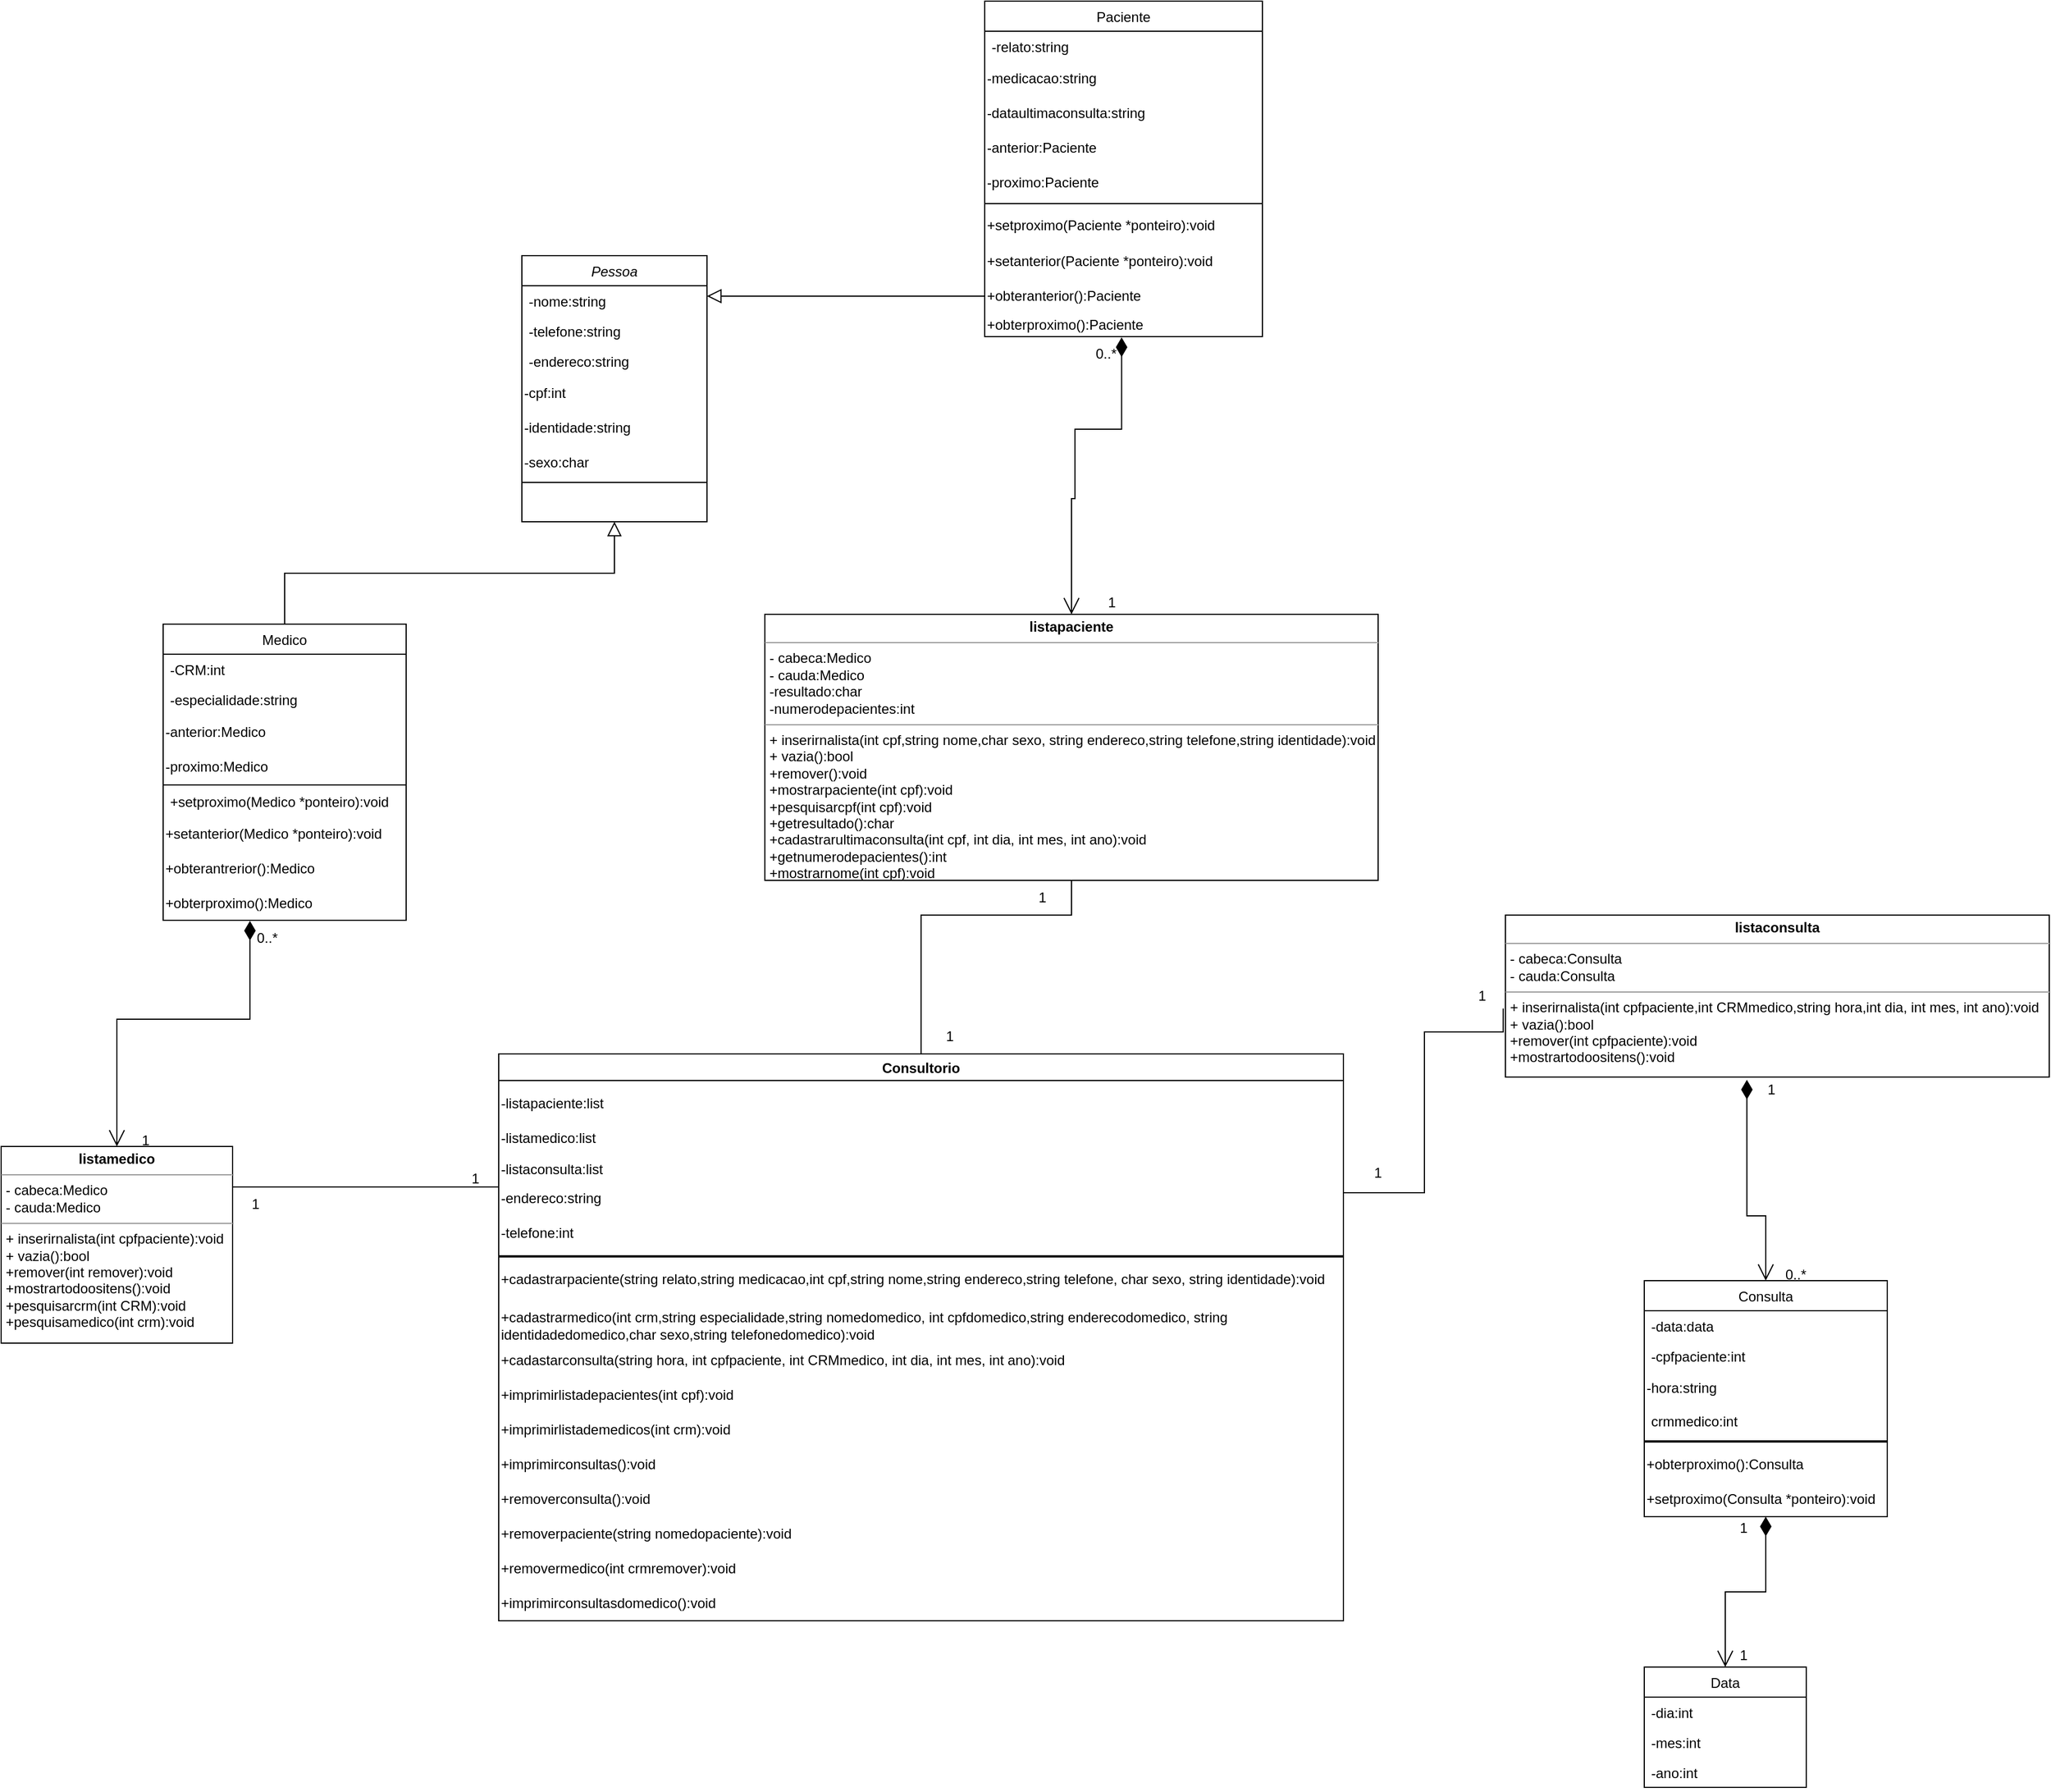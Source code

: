 <mxfile>
    <diagram id="C5RBs43oDa-KdzZeNtuy" name="Page-1">
        <mxGraphModel dx="3249" dy="2225" grid="1" gridSize="10" guides="1" tooltips="1" connect="1" arrows="1" fold="1" page="1" pageScale="1" pageWidth="827" pageHeight="1169" math="0" shadow="0">
            <root>
                <mxCell id="WIyWlLk6GJQsqaUBKTNV-0"/>
                <mxCell id="WIyWlLk6GJQsqaUBKTNV-1" parent="WIyWlLk6GJQsqaUBKTNV-0"/>
                <mxCell id="273" value="Pessoa" style="swimlane;fontStyle=2;align=center;verticalAlign=top;childLayout=stackLayout;horizontal=1;startSize=26;horizontalStack=0;resizeParent=1;resizeLast=0;collapsible=1;marginBottom=0;rounded=0;shadow=0;strokeWidth=1;" vertex="1" parent="WIyWlLk6GJQsqaUBKTNV-1">
                    <mxGeometry x="170" y="10" width="160" height="230" as="geometry">
                        <mxRectangle x="230" y="140" width="160" height="26" as="alternateBounds"/>
                    </mxGeometry>
                </mxCell>
                <mxCell id="274" value="-nome:string" style="text;align=left;verticalAlign=top;spacingLeft=4;spacingRight=4;overflow=hidden;rotatable=0;points=[[0,0.5],[1,0.5]];portConstraint=eastwest;" vertex="1" parent="273">
                    <mxGeometry y="26" width="160" height="26" as="geometry"/>
                </mxCell>
                <mxCell id="275" value="-telefone:string" style="text;align=left;verticalAlign=top;spacingLeft=4;spacingRight=4;overflow=hidden;rotatable=0;points=[[0,0.5],[1,0.5]];portConstraint=eastwest;rounded=0;shadow=0;html=0;" vertex="1" parent="273">
                    <mxGeometry y="52" width="160" height="26" as="geometry"/>
                </mxCell>
                <mxCell id="276" value="-endereco:string" style="text;align=left;verticalAlign=top;spacingLeft=4;spacingRight=4;overflow=hidden;rotatable=0;points=[[0,0.5],[1,0.5]];portConstraint=eastwest;rounded=0;shadow=0;html=0;" vertex="1" parent="273">
                    <mxGeometry y="78" width="160" height="26" as="geometry"/>
                </mxCell>
                <mxCell id="277" value="-cpf:int" style="text;html=1;strokeColor=none;fillColor=none;align=left;verticalAlign=middle;whiteSpace=wrap;rounded=0;" vertex="1" parent="273">
                    <mxGeometry y="104" width="160" height="30" as="geometry"/>
                </mxCell>
                <mxCell id="278" value="-identidade:string" style="text;html=1;strokeColor=none;fillColor=none;align=left;verticalAlign=middle;whiteSpace=wrap;rounded=0;" vertex="1" parent="273">
                    <mxGeometry y="134" width="160" height="30" as="geometry"/>
                </mxCell>
                <mxCell id="279" value="-sexo:char" style="text;html=1;strokeColor=none;fillColor=none;align=left;verticalAlign=middle;whiteSpace=wrap;rounded=0;" vertex="1" parent="273">
                    <mxGeometry y="164" width="160" height="30" as="geometry"/>
                </mxCell>
                <mxCell id="280" value="" style="line;html=1;strokeWidth=1;align=left;verticalAlign=middle;spacingTop=-1;spacingLeft=3;spacingRight=3;rotatable=0;labelPosition=right;points=[];portConstraint=eastwest;" vertex="1" parent="273">
                    <mxGeometry y="194" width="160" height="4" as="geometry"/>
                </mxCell>
                <mxCell id="281" value="Medico" style="swimlane;fontStyle=0;align=center;verticalAlign=top;childLayout=stackLayout;horizontal=1;startSize=26;horizontalStack=0;resizeParent=1;resizeLast=0;collapsible=1;marginBottom=0;rounded=0;shadow=0;strokeWidth=1;" vertex="1" parent="WIyWlLk6GJQsqaUBKTNV-1">
                    <mxGeometry x="-140" y="328.5" width="210" height="256" as="geometry">
                        <mxRectangle x="130" y="380" width="160" height="26" as="alternateBounds"/>
                    </mxGeometry>
                </mxCell>
                <mxCell id="282" value="-CRM:int" style="text;align=left;verticalAlign=top;spacingLeft=4;spacingRight=4;overflow=hidden;rotatable=0;points=[[0,0.5],[1,0.5]];portConstraint=eastwest;" vertex="1" parent="281">
                    <mxGeometry y="26" width="210" height="26" as="geometry"/>
                </mxCell>
                <mxCell id="283" value="-especialidade:string" style="text;align=left;verticalAlign=top;spacingLeft=4;spacingRight=4;overflow=hidden;rotatable=0;points=[[0,0.5],[1,0.5]];portConstraint=eastwest;rounded=0;shadow=0;html=0;" vertex="1" parent="281">
                    <mxGeometry y="52" width="210" height="26" as="geometry"/>
                </mxCell>
                <mxCell id="284" value="-anterior:Medico" style="text;html=1;strokeColor=none;fillColor=none;align=left;verticalAlign=middle;whiteSpace=wrap;rounded=0;" vertex="1" parent="281">
                    <mxGeometry y="78" width="210" height="30" as="geometry"/>
                </mxCell>
                <mxCell id="285" value="-proximo:Medico" style="text;html=1;strokeColor=none;fillColor=none;align=left;verticalAlign=middle;whiteSpace=wrap;rounded=0;" vertex="1" parent="281">
                    <mxGeometry y="108" width="210" height="30" as="geometry"/>
                </mxCell>
                <mxCell id="286" value="" style="line;html=1;strokeWidth=1;align=left;verticalAlign=middle;spacingTop=-1;spacingLeft=3;spacingRight=3;rotatable=0;labelPosition=right;points=[];portConstraint=eastwest;" vertex="1" parent="281">
                    <mxGeometry y="138" width="210" height="2" as="geometry"/>
                </mxCell>
                <mxCell id="287" value="+setproximo(Medico *ponteiro):void" style="text;align=left;verticalAlign=top;spacingLeft=4;spacingRight=4;overflow=hidden;rotatable=0;points=[[0,0.5],[1,0.5]];portConstraint=eastwest;" vertex="1" parent="281">
                    <mxGeometry y="140" width="210" height="26" as="geometry"/>
                </mxCell>
                <mxCell id="288" value="+setanterior(Medico *ponteiro):void" style="text;html=1;strokeColor=none;fillColor=none;align=left;verticalAlign=middle;whiteSpace=wrap;rounded=0;" vertex="1" parent="281">
                    <mxGeometry y="166" width="210" height="30" as="geometry"/>
                </mxCell>
                <mxCell id="289" value="+obterantrerior():Medico" style="text;html=1;strokeColor=none;fillColor=none;align=left;verticalAlign=middle;whiteSpace=wrap;rounded=0;" vertex="1" parent="281">
                    <mxGeometry y="196" width="210" height="30" as="geometry"/>
                </mxCell>
                <mxCell id="290" value="+obterproximo():Medico" style="text;html=1;align=left;verticalAlign=middle;resizable=0;points=[];autosize=1;strokeColor=none;fillColor=none;" vertex="1" parent="281">
                    <mxGeometry y="226" width="210" height="30" as="geometry"/>
                </mxCell>
                <mxCell id="291" value="" style="endArrow=block;endSize=10;endFill=0;shadow=0;strokeWidth=1;rounded=0;edgeStyle=elbowEdgeStyle;elbow=vertical;" edge="1" parent="WIyWlLk6GJQsqaUBKTNV-1" source="281" target="273">
                    <mxGeometry width="160" relative="1" as="geometry">
                        <mxPoint x="200" y="203" as="sourcePoint"/>
                        <mxPoint x="200" y="203" as="targetPoint"/>
                    </mxGeometry>
                </mxCell>
                <mxCell id="292" value="Paciente" style="swimlane;fontStyle=0;align=center;verticalAlign=top;childLayout=stackLayout;horizontal=1;startSize=26;horizontalStack=0;resizeParent=1;resizeLast=0;collapsible=1;marginBottom=0;rounded=0;shadow=0;strokeWidth=1;" vertex="1" parent="WIyWlLk6GJQsqaUBKTNV-1">
                    <mxGeometry x="570" y="-210" width="240" height="290" as="geometry">
                        <mxRectangle x="340" y="380" width="170" height="26" as="alternateBounds"/>
                    </mxGeometry>
                </mxCell>
                <mxCell id="293" value="-relato:string" style="text;align=left;verticalAlign=top;spacingLeft=4;spacingRight=4;overflow=hidden;rotatable=0;points=[[0,0.5],[1,0.5]];portConstraint=eastwest;" vertex="1" parent="292">
                    <mxGeometry y="26" width="240" height="26" as="geometry"/>
                </mxCell>
                <mxCell id="294" value="-medicacao:string" style="text;html=1;strokeColor=none;fillColor=none;align=left;verticalAlign=middle;whiteSpace=wrap;rounded=0;" vertex="1" parent="292">
                    <mxGeometry y="52" width="240" height="30" as="geometry"/>
                </mxCell>
                <mxCell id="295" value="-dataultimaconsulta:string" style="text;html=1;strokeColor=none;fillColor=none;align=left;verticalAlign=middle;whiteSpace=wrap;rounded=0;" vertex="1" parent="292">
                    <mxGeometry y="82" width="240" height="30" as="geometry"/>
                </mxCell>
                <mxCell id="296" value="-anterior:Paciente" style="text;html=1;strokeColor=none;fillColor=none;align=left;verticalAlign=middle;whiteSpace=wrap;rounded=0;" vertex="1" parent="292">
                    <mxGeometry y="112" width="240" height="30" as="geometry"/>
                </mxCell>
                <mxCell id="297" value="-proximo:Paciente" style="text;html=1;strokeColor=none;fillColor=none;align=left;verticalAlign=middle;whiteSpace=wrap;rounded=0;" vertex="1" parent="292">
                    <mxGeometry y="142" width="240" height="30" as="geometry"/>
                </mxCell>
                <mxCell id="298" value="" style="line;html=1;strokeWidth=1;align=left;verticalAlign=middle;spacingTop=-1;spacingLeft=3;spacingRight=3;rotatable=0;labelPosition=right;points=[];portConstraint=eastwest;" vertex="1" parent="292">
                    <mxGeometry y="172" width="240" height="6" as="geometry"/>
                </mxCell>
                <mxCell id="299" value="+setproximo(Paciente *ponteiro):void" style="text;html=1;strokeColor=none;fillColor=none;align=left;verticalAlign=middle;whiteSpace=wrap;rounded=0;" vertex="1" parent="292">
                    <mxGeometry y="178" width="240" height="32" as="geometry"/>
                </mxCell>
                <mxCell id="300" value="+setanterior(Paciente *ponteiro):void" style="text;html=1;strokeColor=none;fillColor=none;align=left;verticalAlign=middle;whiteSpace=wrap;rounded=0;" vertex="1" parent="292">
                    <mxGeometry y="210" width="240" height="30" as="geometry"/>
                </mxCell>
                <mxCell id="301" value="+obteranterior():Paciente" style="text;html=1;strokeColor=none;fillColor=none;align=left;verticalAlign=middle;whiteSpace=wrap;rounded=0;" vertex="1" parent="292">
                    <mxGeometry y="240" width="240" height="30" as="geometry"/>
                </mxCell>
                <mxCell id="302" value="+obterproximo():Paciente" style="text;html=1;align=left;verticalAlign=middle;resizable=0;points=[];autosize=1;strokeColor=none;fillColor=none;" vertex="1" parent="292">
                    <mxGeometry y="270" width="240" height="20" as="geometry"/>
                </mxCell>
                <mxCell id="303" value="" style="endArrow=block;endSize=10;endFill=0;shadow=0;strokeWidth=1;rounded=0;edgeStyle=elbowEdgeStyle;elbow=vertical;" edge="1" parent="WIyWlLk6GJQsqaUBKTNV-1" source="292" target="273">
                    <mxGeometry width="160" relative="1" as="geometry">
                        <mxPoint x="210" y="373" as="sourcePoint"/>
                        <mxPoint x="310" y="271" as="targetPoint"/>
                    </mxGeometry>
                </mxCell>
                <mxCell id="304" value="Consultorio" style="swimlane;align=center;" vertex="1" parent="WIyWlLk6GJQsqaUBKTNV-1">
                    <mxGeometry x="150" y="700" width="730" height="490" as="geometry"/>
                </mxCell>
                <mxCell id="305" value="" style="line;strokeWidth=2;html=1;" vertex="1" parent="304">
                    <mxGeometry y="100" width="730" height="150" as="geometry"/>
                </mxCell>
                <mxCell id="306" value="-listamedico:list" style="text;html=1;strokeColor=none;fillColor=none;align=left;verticalAlign=middle;whiteSpace=wrap;rounded=0;" vertex="1" parent="304">
                    <mxGeometry y="58" width="200" height="30" as="geometry"/>
                </mxCell>
                <mxCell id="307" value="-listapaciente:list" style="text;html=1;strokeColor=none;fillColor=none;align=left;verticalAlign=middle;whiteSpace=wrap;rounded=0;" vertex="1" parent="304">
                    <mxGeometry y="28" width="200" height="30" as="geometry"/>
                </mxCell>
                <mxCell id="308" value="-listaconsulta:list" style="text;html=1;strokeColor=none;fillColor=none;align=left;verticalAlign=middle;whiteSpace=wrap;rounded=0;" vertex="1" parent="304">
                    <mxGeometry y="85" width="200" height="30" as="geometry"/>
                </mxCell>
                <mxCell id="309" value="-endereco:string" style="text;html=1;strokeColor=none;fillColor=none;align=left;verticalAlign=middle;whiteSpace=wrap;rounded=0;" vertex="1" parent="304">
                    <mxGeometry y="110" width="200" height="30" as="geometry"/>
                </mxCell>
                <mxCell id="310" value="-telefone:int" style="text;html=1;strokeColor=none;fillColor=none;align=left;verticalAlign=middle;whiteSpace=wrap;rounded=0;" vertex="1" parent="304">
                    <mxGeometry y="140" width="190" height="30" as="geometry"/>
                </mxCell>
                <mxCell id="311" value="+cadastrarpaciente(string relato,string medicacao,int cpf,string nome,string endereco,string telefone, char sexo, string identidade):void" style="text;html=1;strokeColor=none;fillColor=none;align=left;verticalAlign=middle;whiteSpace=wrap;rounded=0;" vertex="1" parent="304">
                    <mxGeometry y="180" width="730" height="30" as="geometry"/>
                </mxCell>
                <mxCell id="312" value="+cadastrarmedico(int crm,string especialidade,string nomedomedico, int cpfdomedico,string enderecodomedico, string identidadedomedico,char sexo,string telefonedomedico):void" style="text;html=1;strokeColor=none;fillColor=none;align=left;verticalAlign=middle;whiteSpace=wrap;rounded=0;" vertex="1" parent="304">
                    <mxGeometry y="220" width="730" height="30" as="geometry"/>
                </mxCell>
                <mxCell id="313" value="+cadastarconsulta(string hora, int cpfpaciente, int CRMmedico, int dia, int mes, int ano):void" style="text;html=1;strokeColor=none;fillColor=none;align=left;verticalAlign=middle;whiteSpace=wrap;rounded=0;" vertex="1" parent="304">
                    <mxGeometry y="250" width="730" height="30" as="geometry"/>
                </mxCell>
                <mxCell id="314" value="+imprimirlistadepacientes(int cpf):void" style="text;html=1;strokeColor=none;fillColor=none;align=left;verticalAlign=middle;whiteSpace=wrap;rounded=0;" vertex="1" parent="304">
                    <mxGeometry y="280" width="730" height="30" as="geometry"/>
                </mxCell>
                <mxCell id="315" value="+imprimirlistademedicos(int crm):void" style="text;html=1;strokeColor=none;fillColor=none;align=left;verticalAlign=middle;whiteSpace=wrap;rounded=0;" vertex="1" parent="304">
                    <mxGeometry y="310" width="730" height="30" as="geometry"/>
                </mxCell>
                <mxCell id="316" value="+imprimirconsultasdomedico():void" style="text;html=1;strokeColor=none;fillColor=none;align=left;verticalAlign=middle;whiteSpace=wrap;rounded=0;" vertex="1" parent="304">
                    <mxGeometry y="460" width="200" height="30" as="geometry"/>
                </mxCell>
                <mxCell id="317" value="+imprimirconsultas():void" style="text;html=1;strokeColor=none;fillColor=none;align=left;verticalAlign=middle;whiteSpace=wrap;rounded=0;" vertex="1" parent="WIyWlLk6GJQsqaUBKTNV-1">
                    <mxGeometry x="150" y="1040" width="200" height="30" as="geometry"/>
                </mxCell>
                <mxCell id="318" value="+removerconsulta():void" style="text;html=1;strokeColor=none;fillColor=none;align=left;verticalAlign=middle;whiteSpace=wrap;rounded=0;" vertex="1" parent="WIyWlLk6GJQsqaUBKTNV-1">
                    <mxGeometry x="150" y="1070" width="200" height="30" as="geometry"/>
                </mxCell>
                <mxCell id="319" value="+removerpaciente(string nomedopaciente):void" style="text;html=1;strokeColor=none;fillColor=none;align=left;verticalAlign=middle;whiteSpace=wrap;rounded=0;" vertex="1" parent="WIyWlLk6GJQsqaUBKTNV-1">
                    <mxGeometry x="150" y="1100" width="730" height="30" as="geometry"/>
                </mxCell>
                <mxCell id="320" value="+removermedico(int crmremover):void" style="text;html=1;strokeColor=none;fillColor=none;align=left;verticalAlign=middle;whiteSpace=wrap;rounded=0;" vertex="1" parent="WIyWlLk6GJQsqaUBKTNV-1">
                    <mxGeometry x="150" y="1130" width="730" height="30" as="geometry"/>
                </mxCell>
                <mxCell id="321" value="Consulta" style="swimlane;fontStyle=0;childLayout=stackLayout;horizontal=1;startSize=26;fillColor=none;horizontalStack=0;resizeParent=1;resizeParentMax=0;resizeLast=0;collapsible=1;marginBottom=0;" vertex="1" parent="WIyWlLk6GJQsqaUBKTNV-1">
                    <mxGeometry x="1140" y="896" width="210" height="204" as="geometry"/>
                </mxCell>
                <mxCell id="322" value="-data:data" style="text;strokeColor=none;fillColor=none;align=left;verticalAlign=top;spacingLeft=4;spacingRight=4;overflow=hidden;rotatable=0;points=[[0,0.5],[1,0.5]];portConstraint=eastwest;" vertex="1" parent="321">
                    <mxGeometry y="26" width="210" height="26" as="geometry"/>
                </mxCell>
                <mxCell id="323" value="-cpfpaciente:int" style="text;strokeColor=none;fillColor=none;align=left;verticalAlign=top;spacingLeft=4;spacingRight=4;overflow=hidden;rotatable=0;points=[[0,0.5],[1,0.5]];portConstraint=eastwest;" vertex="1" parent="321">
                    <mxGeometry y="52" width="210" height="26" as="geometry"/>
                </mxCell>
                <mxCell id="324" value="-hora:string" style="text;html=1;strokeColor=none;fillColor=none;align=left;verticalAlign=middle;whiteSpace=wrap;rounded=0;" vertex="1" parent="321">
                    <mxGeometry y="78" width="210" height="30" as="geometry"/>
                </mxCell>
                <mxCell id="325" value="crmmedico:int" style="text;strokeColor=none;fillColor=none;align=left;verticalAlign=top;spacingLeft=4;spacingRight=4;overflow=hidden;rotatable=0;points=[[0,0.5],[1,0.5]];portConstraint=eastwest;" vertex="1" parent="321">
                    <mxGeometry y="108" width="210" height="26" as="geometry"/>
                </mxCell>
                <mxCell id="326" value="" style="line;strokeWidth=2;html=1;" vertex="1" parent="321">
                    <mxGeometry y="134" width="210" height="10" as="geometry"/>
                </mxCell>
                <mxCell id="327" value="+obterproximo():Consulta" style="text;html=1;strokeColor=none;fillColor=none;align=left;verticalAlign=middle;whiteSpace=wrap;rounded=0;" vertex="1" parent="321">
                    <mxGeometry y="144" width="210" height="30" as="geometry"/>
                </mxCell>
                <mxCell id="328" value="+setproximo(Consulta *ponteiro):void" style="text;html=1;strokeColor=none;fillColor=none;align=left;verticalAlign=middle;whiteSpace=wrap;rounded=0;" vertex="1" parent="321">
                    <mxGeometry y="174" width="210" height="30" as="geometry"/>
                </mxCell>
                <mxCell id="329" value="Data" style="swimlane;fontStyle=0;childLayout=stackLayout;horizontal=1;startSize=26;fillColor=none;horizontalStack=0;resizeParent=1;resizeParentMax=0;resizeLast=0;collapsible=1;marginBottom=0;" vertex="1" parent="WIyWlLk6GJQsqaUBKTNV-1">
                    <mxGeometry x="1140" y="1230" width="140" height="104" as="geometry"/>
                </mxCell>
                <mxCell id="330" value="-dia:int" style="text;strokeColor=none;fillColor=none;align=left;verticalAlign=top;spacingLeft=4;spacingRight=4;overflow=hidden;rotatable=0;points=[[0,0.5],[1,0.5]];portConstraint=eastwest;" vertex="1" parent="329">
                    <mxGeometry y="26" width="140" height="26" as="geometry"/>
                </mxCell>
                <mxCell id="331" value="-mes:int" style="text;strokeColor=none;fillColor=none;align=left;verticalAlign=top;spacingLeft=4;spacingRight=4;overflow=hidden;rotatable=0;points=[[0,0.5],[1,0.5]];portConstraint=eastwest;" vertex="1" parent="329">
                    <mxGeometry y="52" width="140" height="26" as="geometry"/>
                </mxCell>
                <mxCell id="332" value="-ano:int" style="text;strokeColor=none;fillColor=none;align=left;verticalAlign=top;spacingLeft=4;spacingRight=4;overflow=hidden;rotatable=0;points=[[0,0.5],[1,0.5]];portConstraint=eastwest;" vertex="1" parent="329">
                    <mxGeometry y="78" width="140" height="26" as="geometry"/>
                </mxCell>
                <mxCell id="333" value="0..*" style="text;html=1;strokeColor=none;fillColor=none;align=center;verticalAlign=middle;whiteSpace=wrap;rounded=0;" vertex="1" parent="WIyWlLk6GJQsqaUBKTNV-1">
                    <mxGeometry x="1241" y="876" width="60" height="30" as="geometry"/>
                </mxCell>
                <mxCell id="334" value="1" style="text;html=1;strokeColor=none;fillColor=none;align=center;verticalAlign=middle;whiteSpace=wrap;rounded=0;" vertex="1" parent="WIyWlLk6GJQsqaUBKTNV-1">
                    <mxGeometry x="980" y="641" width="40" height="18" as="geometry"/>
                </mxCell>
                <mxCell id="335" value="0..*" style="text;html=1;strokeColor=none;fillColor=none;align=center;verticalAlign=middle;whiteSpace=wrap;rounded=0;" vertex="1" parent="WIyWlLk6GJQsqaUBKTNV-1">
                    <mxGeometry x="645" y="80" width="60" height="30" as="geometry"/>
                </mxCell>
                <mxCell id="336" value="1" style="text;html=1;strokeColor=none;fillColor=none;align=center;verticalAlign=middle;whiteSpace=wrap;rounded=0;" vertex="1" parent="WIyWlLk6GJQsqaUBKTNV-1">
                    <mxGeometry x="1240" y="722" width="20" height="18" as="geometry"/>
                </mxCell>
                <mxCell id="337" value="1" style="text;html=1;strokeColor=none;fillColor=none;align=center;verticalAlign=middle;whiteSpace=wrap;rounded=0;" vertex="1" parent="WIyWlLk6GJQsqaUBKTNV-1">
                    <mxGeometry x="1211" y="1100" width="30" height="20" as="geometry"/>
                </mxCell>
                <mxCell id="338" value="1" style="text;html=1;strokeColor=none;fillColor=none;align=center;verticalAlign=middle;whiteSpace=wrap;rounded=0;" vertex="1" parent="WIyWlLk6GJQsqaUBKTNV-1">
                    <mxGeometry x="1211" y="1210" width="30" height="20" as="geometry"/>
                </mxCell>
                <mxCell id="339" value="1" style="text;html=1;strokeColor=none;fillColor=none;align=center;verticalAlign=middle;whiteSpace=wrap;rounded=0;" vertex="1" parent="WIyWlLk6GJQsqaUBKTNV-1">
                    <mxGeometry x="120" y="798" width="20" height="20" as="geometry"/>
                </mxCell>
                <mxCell id="340" value="0..*" style="text;html=1;strokeColor=none;fillColor=none;align=center;verticalAlign=middle;whiteSpace=wrap;rounded=0;" vertex="1" parent="WIyWlLk6GJQsqaUBKTNV-1">
                    <mxGeometry x="-80" y="585" width="60" height="30" as="geometry"/>
                </mxCell>
                <mxCell id="341" value="&lt;p style=&quot;margin:0px;margin-top:4px;text-align:center;&quot;&gt;&lt;b&gt;listamedico&lt;/b&gt;&lt;/p&gt;&lt;hr size=&quot;1&quot;&gt;&lt;p style=&quot;margin:0px;margin-left:4px;&quot;&gt;- cabeca:Medico&lt;br&gt;- cauda:Medico&lt;/p&gt;&lt;hr size=&quot;1&quot;&gt;&lt;p style=&quot;margin:0px;margin-left:4px;&quot;&gt;+ inserirnalista(int cpfpaciente):void&lt;br&gt;+ vazia():bool&lt;/p&gt;&lt;p style=&quot;margin:0px;margin-left:4px;&quot;&gt;+remover(int remover):void&lt;/p&gt;&lt;p style=&quot;margin:0px;margin-left:4px;&quot;&gt;+mostrartodoositens():void&lt;/p&gt;&lt;p style=&quot;margin:0px;margin-left:4px;&quot;&gt;+pesquisarcrm(int CRM):void&lt;/p&gt;&lt;p style=&quot;margin:0px;margin-left:4px;&quot;&gt;+pesquisamedico(int crm):void&lt;/p&gt;" style="verticalAlign=top;align=left;overflow=fill;fontSize=12;fontFamily=Helvetica;html=1;" vertex="1" parent="WIyWlLk6GJQsqaUBKTNV-1">
                    <mxGeometry x="-280" y="780" width="200" height="170" as="geometry"/>
                </mxCell>
                <mxCell id="342" value="" style="endArrow=open;html=1;endSize=12;startArrow=diamondThin;startSize=14;startFill=1;edgeStyle=orthogonalEdgeStyle;align=left;verticalAlign=bottom;rounded=0;exitX=0.25;exitY=0;exitDx=0;exitDy=0;entryX=0.5;entryY=0;entryDx=0;entryDy=0;" edge="1" parent="WIyWlLk6GJQsqaUBKTNV-1" source="340" target="341">
                    <mxGeometry x="-1" y="3" relative="1" as="geometry">
                        <mxPoint x="-80" y="700" as="sourcePoint"/>
                        <mxPoint x="-260" y="620" as="targetPoint"/>
                        <Array as="points">
                            <mxPoint x="-65" y="670"/>
                            <mxPoint x="-180" y="670"/>
                        </Array>
                    </mxGeometry>
                </mxCell>
                <mxCell id="343" value="1" style="text;html=1;strokeColor=none;fillColor=none;align=center;verticalAlign=middle;whiteSpace=wrap;rounded=0;" vertex="1" parent="WIyWlLk6GJQsqaUBKTNV-1">
                    <mxGeometry x="-80" y="820" width="40" height="20" as="geometry"/>
                </mxCell>
                <mxCell id="344" value="1" style="text;html=1;strokeColor=none;fillColor=none;align=center;verticalAlign=middle;whiteSpace=wrap;rounded=0;" vertex="1" parent="WIyWlLk6GJQsqaUBKTNV-1">
                    <mxGeometry x="-170" y="770" width="30" height="10" as="geometry"/>
                </mxCell>
                <mxCell id="345" value="" style="endArrow=none;html=1;edgeStyle=orthogonalEdgeStyle;rounded=0;exitX=1;exitY=0.25;exitDx=0;exitDy=0;entryX=0;entryY=0.75;entryDx=0;entryDy=0;" edge="1" parent="WIyWlLk6GJQsqaUBKTNV-1" source="341" target="306">
                    <mxGeometry relative="1" as="geometry">
                        <mxPoint x="-60" y="768.89" as="sourcePoint"/>
                        <mxPoint x="100" y="768.89" as="targetPoint"/>
                        <Array as="points">
                            <mxPoint x="150" y="815"/>
                        </Array>
                    </mxGeometry>
                </mxCell>
                <mxCell id="346" value="" style="endArrow=none;html=1;edgeStyle=orthogonalEdgeStyle;rounded=0;exitX=0.5;exitY=0;exitDx=0;exitDy=0;entryX=0.5;entryY=1;entryDx=0;entryDy=0;" edge="1" parent="WIyWlLk6GJQsqaUBKTNV-1" source="304" target="354">
                    <mxGeometry relative="1" as="geometry">
                        <mxPoint x="414" y="710" as="sourcePoint"/>
                        <mxPoint x="574" y="710" as="targetPoint"/>
                        <Array as="points">
                            <mxPoint x="515" y="580"/>
                            <mxPoint x="645" y="580"/>
                        </Array>
                    </mxGeometry>
                </mxCell>
                <mxCell id="347" value="child" style="edgeLabel;resizable=0;html=1;align=right;verticalAlign=bottom;" connectable="0" vertex="1" parent="346">
                    <mxGeometry x="1" relative="1" as="geometry"/>
                </mxCell>
                <mxCell id="348" value="" style="endArrow=none;html=1;edgeStyle=orthogonalEdgeStyle;rounded=0;entryX=-0.004;entryY=0.577;entryDx=0;entryDy=0;entryPerimeter=0;" edge="1" parent="WIyWlLk6GJQsqaUBKTNV-1" target="350">
                    <mxGeometry relative="1" as="geometry">
                        <mxPoint x="880" y="820" as="sourcePoint"/>
                        <mxPoint x="533.18" y="654.56" as="targetPoint"/>
                        <Array as="points">
                            <mxPoint x="950" y="820"/>
                            <mxPoint x="950" y="681"/>
                            <mxPoint x="1018" y="681"/>
                        </Array>
                    </mxGeometry>
                </mxCell>
                <mxCell id="349" value="" style="endArrow=open;html=1;endSize=12;startArrow=diamondThin;startSize=14;startFill=1;edgeStyle=orthogonalEdgeStyle;align=left;verticalAlign=bottom;rounded=0;entryX=0.5;entryY=0;entryDx=0;entryDy=0;exitX=0.5;exitY=1;exitDx=0;exitDy=0;" edge="1" parent="WIyWlLk6GJQsqaUBKTNV-1" source="328" target="329">
                    <mxGeometry x="-1" y="128" relative="1" as="geometry">
                        <mxPoint x="1290" y="1210" as="sourcePoint"/>
                        <mxPoint x="1080" y="1260" as="targetPoint"/>
                        <Array as="points"/>
                        <mxPoint x="-80" y="28" as="offset"/>
                    </mxGeometry>
                </mxCell>
                <mxCell id="350" value="&lt;p style=&quot;margin:0px;margin-top:4px;text-align:center;&quot;&gt;&lt;b&gt;listaconsulta&lt;/b&gt;&lt;/p&gt;&lt;hr size=&quot;1&quot;&gt;&lt;p style=&quot;margin:0px;margin-left:4px;&quot;&gt;- cabeca:Consulta&lt;br&gt;- cauda:Consulta&lt;/p&gt;&lt;hr size=&quot;1&quot;&gt;&lt;p style=&quot;margin:0px;margin-left:4px;&quot;&gt;+ inserirnalista(int cpfpaciente,int CRMmedico,string hora,int dia, int mes, int ano):void&lt;br&gt;+ vazia():bool&lt;/p&gt;&lt;p style=&quot;margin:0px;margin-left:4px;&quot;&gt;+remover(int cpfpaciente):void&lt;/p&gt;&lt;p style=&quot;margin:0px;margin-left:4px;&quot;&gt;+mostrartodoositens():void&lt;/p&gt;" style="verticalAlign=top;align=left;overflow=fill;fontSize=12;fontFamily=Helvetica;html=1;" vertex="1" parent="WIyWlLk6GJQsqaUBKTNV-1">
                    <mxGeometry x="1020" y="580" width="470" height="140" as="geometry"/>
                </mxCell>
                <mxCell id="351" value="" style="endArrow=open;html=1;endSize=12;startArrow=diamondThin;startSize=14;startFill=1;edgeStyle=orthogonalEdgeStyle;align=left;verticalAlign=bottom;rounded=0;exitX=0.444;exitY=1.017;exitDx=0;exitDy=0;exitPerimeter=0;entryX=0.5;entryY=0;entryDx=0;entryDy=0;" edge="1" parent="WIyWlLk6GJQsqaUBKTNV-1" source="350" target="321">
                    <mxGeometry x="-1" y="3" relative="1" as="geometry">
                        <mxPoint x="1290" y="790" as="sourcePoint"/>
                        <mxPoint x="1090" y="810" as="targetPoint"/>
                        <Array as="points">
                            <mxPoint x="1229" y="840"/>
                            <mxPoint x="1245" y="840"/>
                        </Array>
                    </mxGeometry>
                </mxCell>
                <mxCell id="352" value="1" style="text;html=1;strokeColor=none;fillColor=none;align=center;verticalAlign=middle;whiteSpace=wrap;rounded=0;" vertex="1" parent="WIyWlLk6GJQsqaUBKTNV-1">
                    <mxGeometry x="510" y="670" width="60" height="30" as="geometry"/>
                </mxCell>
                <mxCell id="353" value="1" style="text;html=1;strokeColor=none;fillColor=none;align=center;verticalAlign=middle;whiteSpace=wrap;rounded=0;" vertex="1" parent="WIyWlLk6GJQsqaUBKTNV-1">
                    <mxGeometry x="880" y="788" width="60" height="30" as="geometry"/>
                </mxCell>
                <mxCell id="354" value="&lt;p style=&quot;margin:0px;margin-top:4px;text-align:center;&quot;&gt;&lt;b&gt;listapaciente&lt;/b&gt;&lt;/p&gt;&lt;hr size=&quot;1&quot;&gt;&lt;p style=&quot;margin:0px;margin-left:4px;&quot;&gt;- cabeca:Medico&lt;br&gt;- cauda:Medico&lt;/p&gt;&lt;p style=&quot;margin:0px;margin-left:4px;&quot;&gt;-resultado:char&lt;/p&gt;&lt;p style=&quot;margin:0px;margin-left:4px;&quot;&gt;-numerodepacientes:int&lt;/p&gt;&lt;hr size=&quot;1&quot;&gt;&lt;p style=&quot;margin:0px;margin-left:4px;&quot;&gt;+ inserirnalista(int cpf,string nome,char sexo, string endereco,string telefone,string identidade):void&lt;br&gt;+ vazia():bool&lt;/p&gt;&lt;p style=&quot;margin:0px;margin-left:4px;&quot;&gt;+remover():void&lt;/p&gt;&lt;p style=&quot;margin:0px;margin-left:4px;&quot;&gt;+mostrarpaciente(int cpf):void&lt;/p&gt;&lt;p style=&quot;margin:0px;margin-left:4px;&quot;&gt;+pesquisarcpf(int cpf):void&lt;/p&gt;&lt;p style=&quot;margin:0px;margin-left:4px;&quot;&gt;+getresultado():char&lt;/p&gt;&lt;p style=&quot;margin:0px;margin-left:4px;&quot;&gt;+cadastrarultimaconsulta(int cpf, int dia, int mes, int ano):void&lt;/p&gt;&lt;p style=&quot;margin:0px;margin-left:4px;&quot;&gt;+getnumerodepacientes():int&lt;/p&gt;&lt;p style=&quot;margin:0px;margin-left:4px;&quot;&gt;+mostrarnome(int cpf):void&lt;/p&gt;" style="verticalAlign=top;align=left;overflow=fill;fontSize=12;fontFamily=Helvetica;html=1;" vertex="1" parent="WIyWlLk6GJQsqaUBKTNV-1">
                    <mxGeometry x="380" y="320" width="530" height="230" as="geometry"/>
                </mxCell>
                <mxCell id="355" value="1" style="text;html=1;strokeColor=none;fillColor=none;align=center;verticalAlign=middle;whiteSpace=wrap;rounded=0;" vertex="1" parent="WIyWlLk6GJQsqaUBKTNV-1">
                    <mxGeometry x="590" y="550" width="60" height="30" as="geometry"/>
                </mxCell>
                <mxCell id="356" value="" style="endArrow=open;html=1;endSize=12;startArrow=diamondThin;startSize=14;startFill=1;edgeStyle=orthogonalEdgeStyle;align=left;verticalAlign=bottom;rounded=0;exitX=0.493;exitY=1.033;exitDx=0;exitDy=0;exitPerimeter=0;entryX=0.5;entryY=0;entryDx=0;entryDy=0;" edge="1" parent="WIyWlLk6GJQsqaUBKTNV-1" source="302" target="354">
                    <mxGeometry x="-1" y="3" relative="1" as="geometry">
                        <mxPoint x="740" y="150" as="sourcePoint"/>
                        <mxPoint x="510" y="220" as="targetPoint"/>
                        <Array as="points">
                            <mxPoint x="688" y="160"/>
                            <mxPoint x="648" y="160"/>
                            <mxPoint x="648" y="220"/>
                            <mxPoint x="645" y="220"/>
                        </Array>
                    </mxGeometry>
                </mxCell>
                <mxCell id="357" value="1" style="text;html=1;strokeColor=none;fillColor=none;align=center;verticalAlign=middle;whiteSpace=wrap;rounded=0;" vertex="1" parent="WIyWlLk6GJQsqaUBKTNV-1">
                    <mxGeometry x="655" y="300" width="50" height="20" as="geometry"/>
                </mxCell>
            </root>
        </mxGraphModel>
    </diagram>
</mxfile>